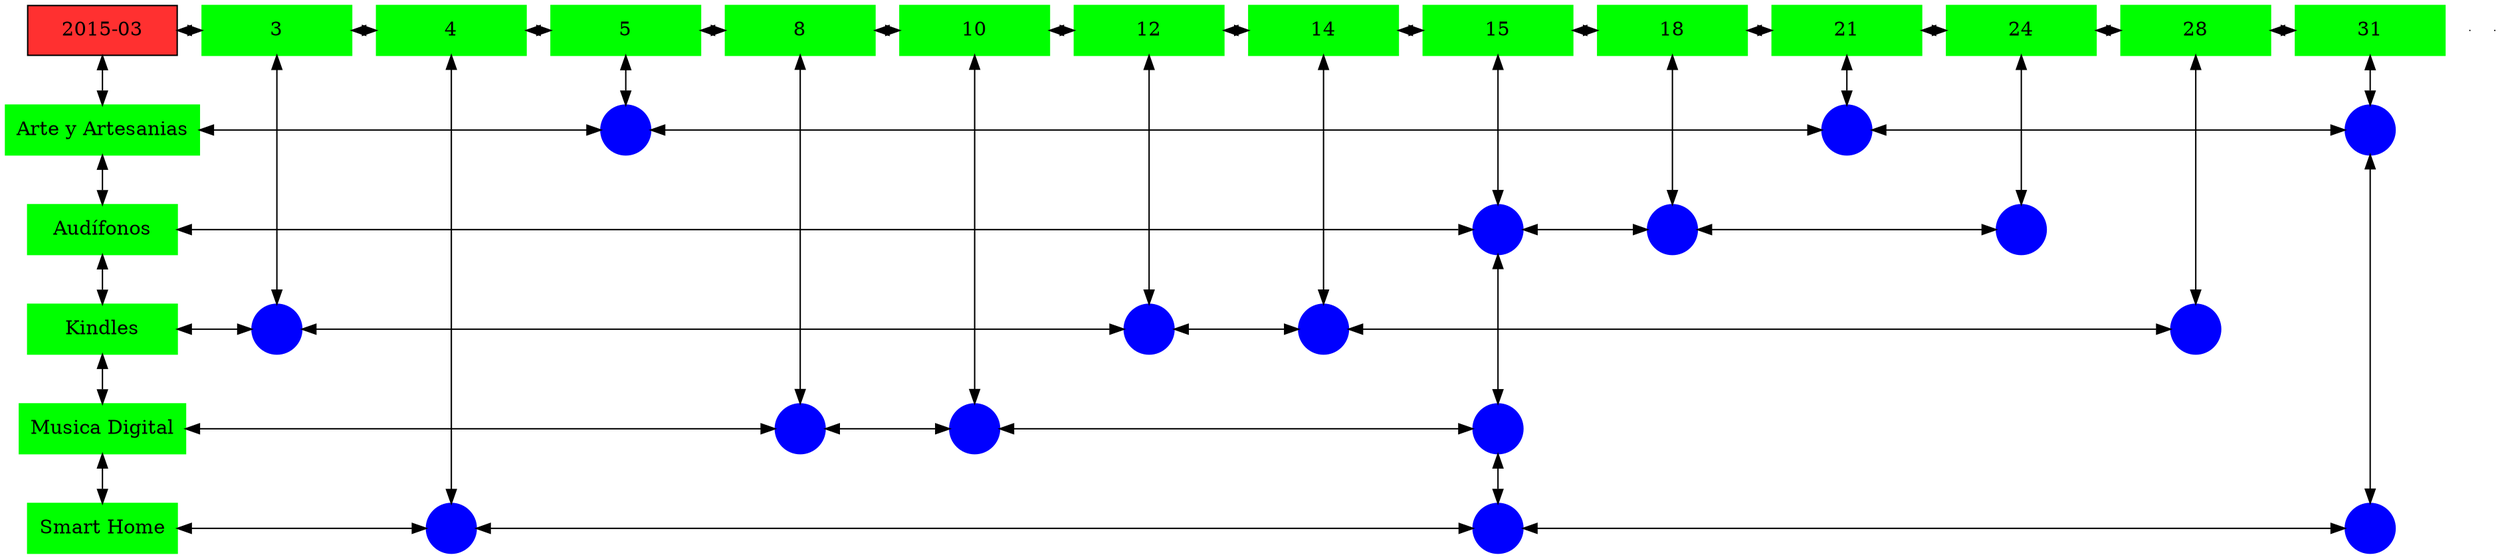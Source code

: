 digraph G{
node[shape="box"];
nodeMt[ label = "2015-03", width = 1.5, style = filled, fillcolor = firebrick1, group = 1 ];
e0[ shape = point, width = 0 ];
e1[ shape = point, width = 0 ];
node0xc001eaf3b0[label="3",color=green,style =filled,width = 1.5 group=3];
nodeMt->node0xc001eaf3b0[dir="both"];
{rank=same;nodeMt;node0xc001eaf3b0;}
node0xc0021ecc80[label="4",color=green,style =filled,width = 1.5 group=4];
node0xc001eaf3b0->node0xc0021ecc80[dir="both"];
{rank=same;node0xc001eaf3b0;node0xc0021ecc80;}
node0xc00216a050[label="5",color=green,style =filled,width = 1.5 group=5];
node0xc0021ecc80->node0xc00216a050[dir="both"];
{rank=same;node0xc0021ecc80;node0xc00216a050;}
node0xc00206dcc0[label="8",color=green,style =filled,width = 1.5 group=8];
node0xc00216a050->node0xc00206dcc0[dir="both"];
{rank=same;node0xc00216a050;node0xc00206dcc0;}
node0xc002124870[label="10",color=green,style =filled,width = 1.5 group=10];
node0xc00206dcc0->node0xc002124870[dir="both"];
{rank=same;node0xc00206dcc0;node0xc002124870;}
node0xc001f5c4b0[label="12",color=green,style =filled,width = 1.5 group=12];
node0xc002124870->node0xc001f5c4b0[dir="both"];
{rank=same;node0xc002124870;node0xc001f5c4b0;}
node0xc002239090[label="14",color=green,style =filled,width = 1.5 group=14];
node0xc001f5c4b0->node0xc002239090[dir="both"];
{rank=same;node0xc001f5c4b0;node0xc002239090;}
node0xc002002690[label="15",color=green,style =filled,width = 1.5 group=15];
node0xc002239090->node0xc002002690[dir="both"];
{rank=same;node0xc002239090;node0xc002002690;}
node0xc002137e50[label="18",color=green,style =filled,width = 1.5 group=18];
node0xc002002690->node0xc002137e50[dir="both"];
{rank=same;node0xc002002690;node0xc002137e50;}
node0xc001ff3630[label="21",color=green,style =filled,width = 1.5 group=21];
node0xc002137e50->node0xc001ff3630[dir="both"];
{rank=same;node0xc002137e50;node0xc001ff3630;}
node0xc0021fd1d0[label="24",color=green,style =filled,width = 1.5 group=24];
node0xc001ff3630->node0xc0021fd1d0[dir="both"];
{rank=same;node0xc001ff3630;node0xc0021fd1d0;}
node0xc001fc3a40[label="28",color=green,style =filled,width = 1.5 group=28];
node0xc0021fd1d0->node0xc001fc3a40[dir="both"];
{rank=same;node0xc0021fd1d0;node0xc001fc3a40;}
node0xc001e2c280[label="31",color=green,style =filled,width = 1.5 group=31];
node0xc001fc3a40->node0xc001e2c280[dir="both"];
{rank=same;node0xc001fc3a40;node0xc001e2c280;}
node0xc001f78f50[label="Arte y Artesanias",color=green,style =filled width = 1.5 group=1];
node0xc002157f00[label="",color=blue,style =filled, width = 0.5 group=5 shape=circle];
node0xc001f78f50->node0xc002157f00[dir="both"];
{rank=same;node0xc001f78f50;node0xc002157f00;}
node0xc001ff8800[label="",color=blue,style =filled, width = 0.5 group=21 shape=circle];
node0xc002157f00->node0xc001ff8800[dir="both"];
{rank=same;node0xc001ff8800;node0xc002157f00;}
node0xc001f71400[label="",color=blue,style =filled, width = 0.5 group=31 shape=circle];
node0xc001ff8800->node0xc001f71400[dir="both"];
{rank=same;node0xc001f71400;node0xc001ff8800;}
node0xc002137e00[label="Audífonos",color=green,style =filled width = 1.5 group=1];
node0xc002299f00[label="",color=blue,style =filled, width = 0.5 group=15 shape=circle];
node0xc002137e00->node0xc002299f00[dir="both"];
{rank=same;node0xc002137e00;node0xc002299f00;}
node0xc00213eb00[label="",color=blue,style =filled, width = 0.5 group=18 shape=circle];
node0xc002299f00->node0xc00213eb00[dir="both"];
{rank=same;node0xc00213eb00;node0xc002299f00;}
node0xc002202b80[label="",color=blue,style =filled, width = 0.5 group=24 shape=circle];
node0xc00213eb00->node0xc002202b80[dir="both"];
{rank=same;node0xc002202b80;node0xc00213eb00;}
node0xc001eaf360[label="Kindles",color=green,style =filled width = 1.5 group=1];
node0xc001ea5f80[label="",color=blue,style =filled, width = 0.5 group=3 shape=circle];
node0xc001eaf360->node0xc001ea5f80[dir="both"];
{rank=same;node0xc001eaf360;node0xc001ea5f80;}
node0xc001f5a500[label="",color=blue,style =filled, width = 0.5 group=12 shape=circle];
node0xc001ea5f80->node0xc001f5a500[dir="both"];
{rank=same;node0xc001f5a500;node0xc001ea5f80;}
node0xc002247400[label="",color=blue,style =filled, width = 0.5 group=14 shape=circle];
node0xc001f5a500->node0xc002247400[dir="both"];
{rank=same;node0xc002247400;node0xc001f5a500;}
node0xc001fc6680[label="",color=blue,style =filled, width = 0.5 group=28 shape=circle];
node0xc002247400->node0xc001fc6680[dir="both"];
{rank=same;node0xc001fc6680;node0xc002247400;}
node0xc002002640[label="Musica Digital",color=green,style =filled width = 1.5 group=1];
node0xc00207a500[label="",color=blue,style =filled, width = 0.5 group=8 shape=circle];
node0xc002002640->node0xc00207a500[dir="both"];
{rank=same;node0xc002002640;node0xc00207a500;}
node0xc00212a180[label="",color=blue,style =filled, width = 0.5 group=10 shape=circle];
node0xc00207a500->node0xc00212a180[dir="both"];
{rank=same;node0xc00212a180;node0xc00207a500;}
node0xc001ff9400[label="",color=blue,style =filled, width = 0.5 group=15 shape=circle];
node0xc00212a180->node0xc001ff9400[dir="both"];
{rank=same;node0xc001ff9400;node0xc00212a180;}
node0xc001e2c230[label="Smart Home",color=green,style =filled width = 1.5 group=1];
node0xc0021eab80[label="",color=blue,style =filled, width = 0.5 group=4 shape=circle];
node0xc001e2c230->node0xc0021eab80[dir="both"];
{rank=same;node0xc001e2c230;node0xc0021eab80;}
node0xc00200de80[label="",color=blue,style =filled, width = 0.5 group=15 shape=circle];
node0xc0021eab80->node0xc00200de80[dir="both"];
{rank=same;node0xc00200de80;node0xc0021eab80;}
node0xc001e2a180[label="",color=blue,style =filled, width = 0.5 group=31 shape=circle];
node0xc00200de80->node0xc001e2a180[dir="both"];
{rank=same;node0xc001e2a180;node0xc00200de80;}
node0xc001eaf3b0->node0xc001ea5f80[dir="both"];
node0xc0021ecc80->node0xc0021eab80[dir="both"];
node0xc00216a050->node0xc002157f00[dir="both"];
node0xc00206dcc0->node0xc00207a500[dir="both"];
node0xc002124870->node0xc00212a180[dir="both"];
node0xc001f5c4b0->node0xc001f5a500[dir="both"];
node0xc002239090->node0xc002247400[dir="both"];
node0xc002002690->node0xc002299f00[dir="both"];
node0xc002299f00->node0xc001ff9400[dir="both"];
node0xc001ff9400->node0xc00200de80[dir="both"];
node0xc002137e50->node0xc00213eb00[dir="both"];
node0xc001ff3630->node0xc001ff8800[dir="both"];
node0xc0021fd1d0->node0xc002202b80[dir="both"];
node0xc001fc3a40->node0xc001fc6680[dir="both"];
node0xc001e2c280->node0xc001f71400[dir="both"];
node0xc001f71400->node0xc001e2a180[dir="both"];
nodeMt->node0xc001f78f50[dir="both"];
node0xc001f78f50->node0xc002137e00[dir="both"];
node0xc002137e00->node0xc001eaf360[dir="both"];
node0xc001eaf360->node0xc002002640[dir="both"];
node0xc002002640->node0xc001e2c230[dir="both"];
}
